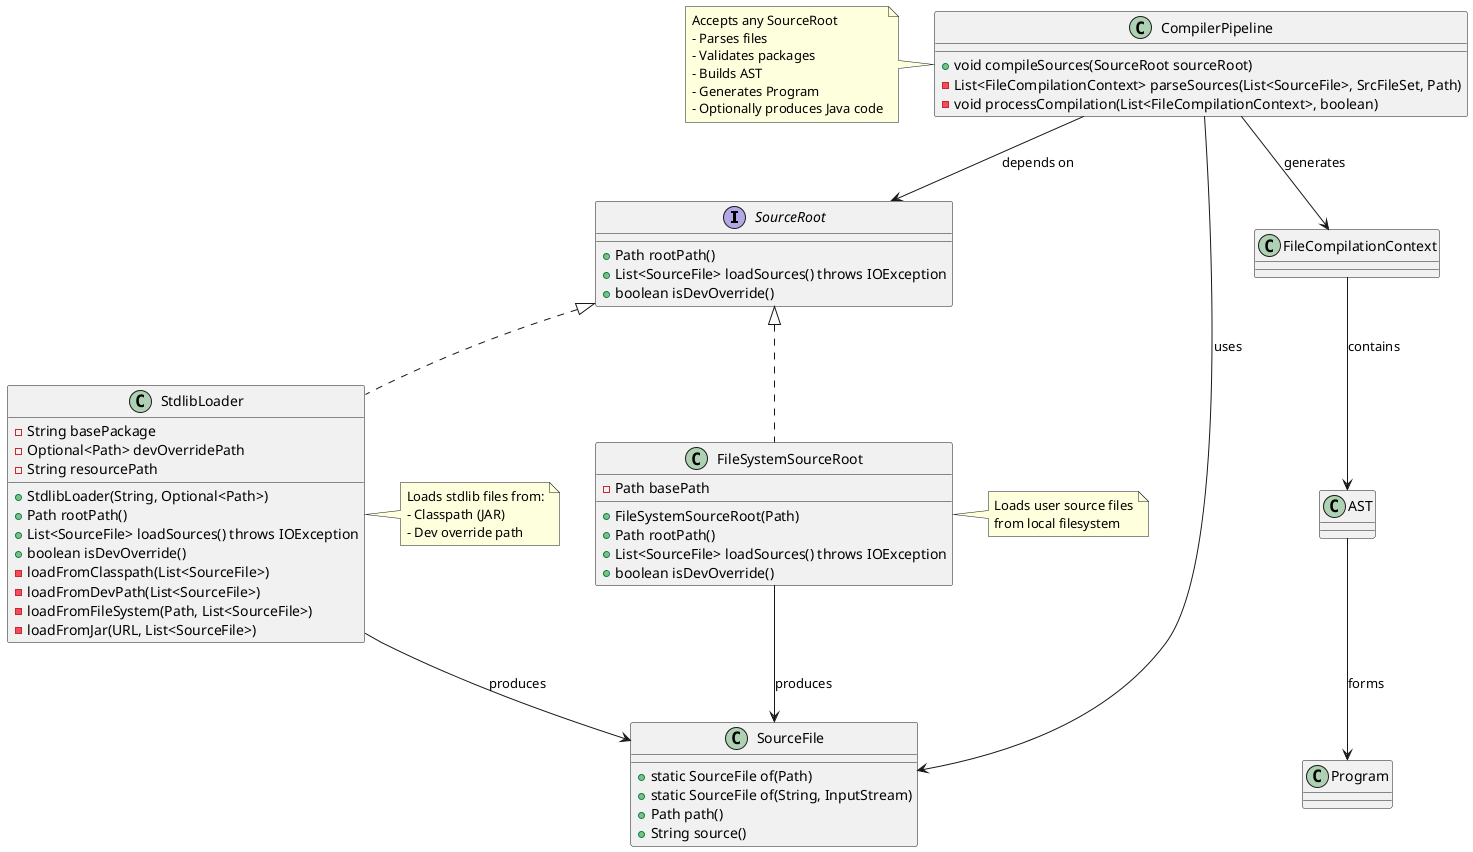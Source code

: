 @startuml
' ===== Interfaces =====
interface SourceRoot {
    +Path rootPath()
    +List<SourceFile> loadSources() throws IOException
    +boolean isDevOverride()
}

' ===== Implementations =====
class StdlibLoader {
    -String basePackage
    -Optional<Path> devOverridePath
    -String resourcePath
    +StdlibLoader(String, Optional<Path>)
    +Path rootPath()
    +List<SourceFile> loadSources() throws IOException
    +boolean isDevOverride()
    -loadFromClasspath(List<SourceFile>)
    -loadFromDevPath(List<SourceFile>)
    -loadFromFileSystem(Path, List<SourceFile>)
    -loadFromJar(URL, List<SourceFile>)
}

class FileSystemSourceRoot {
    -Path basePath
    +FileSystemSourceRoot(Path)
    +Path rootPath()
    +List<SourceFile> loadSources() throws IOException
    +boolean isDevOverride()
}

class CompilerPipeline {
    +void compileSources(SourceRoot sourceRoot)
    -List<FileCompilationContext> parseSources(List<SourceFile>, SrcFileSet, Path)
    -void processCompilation(List<FileCompilationContext>, boolean)
}

class SourceFile {
    +static SourceFile of(Path)
    +static SourceFile of(String, InputStream)
    +Path path()
    +String source()
}

class FileCompilationContext
class AST
class Program

' ===== Relationships =====
SourceRoot <|.. StdlibLoader
SourceRoot <|.. FileSystemSourceRoot
CompilerPipeline --> SourceRoot : depends on
CompilerPipeline --> SourceFile : uses
CompilerPipeline --> FileCompilationContext : generates
FileCompilationContext --> AST : contains
AST --> Program : forms

StdlibLoader --> SourceFile : produces
FileSystemSourceRoot --> SourceFile : produces

' ===== Flows =====
note right of StdlibLoader
  Loads stdlib files from:
  - Classpath (JAR)
  - Dev override path
end note

note right of FileSystemSourceRoot
  Loads user source files
  from local filesystem
end note

note left of CompilerPipeline
  Accepts any SourceRoot
  - Parses files
  - Validates packages
  - Builds AST
  - Generates Program
  - Optionally produces Java code
end note

@enduml
